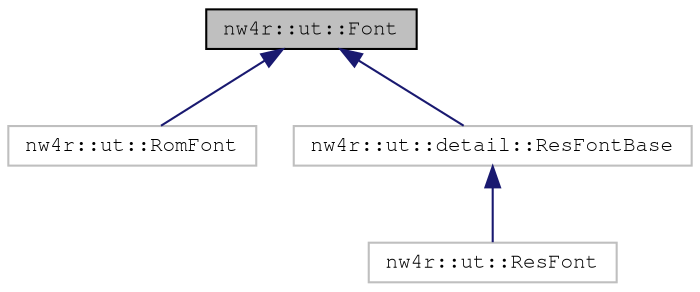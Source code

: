 digraph "nw4r::ut::Font"
{
 // LATEX_PDF_SIZE
  edge [fontname="FreeMono",fontsize="10",labelfontname="FreeMono",labelfontsize="10"];
  node [fontname="FreeMono",fontsize="10",shape=record];
  Node1 [label="nw4r::ut::Font",height=0.2,width=0.4,color="black", fillcolor="grey75", style="filled", fontcolor="black",tooltip=" "];
  Node1 -> Node2 [dir="back",color="midnightblue",fontsize="10",style="solid",fontname="FreeMono"];
  Node2 [label="nw4r::ut::RomFont",height=0.2,width=0.4,color="grey75", fillcolor="white", style="filled",URL="$structnw4r_1_1ut_1_1_rom_font.html",tooltip=" "];
  Node1 -> Node3 [dir="back",color="midnightblue",fontsize="10",style="solid",fontname="FreeMono"];
  Node3 [label="nw4r::ut::detail::ResFontBase",height=0.2,width=0.4,color="grey75", fillcolor="white", style="filled",URL="$structnw4r_1_1ut_1_1detail_1_1_res_font_base.html",tooltip=" "];
  Node3 -> Node4 [dir="back",color="midnightblue",fontsize="10",style="solid",fontname="FreeMono"];
  Node4 [label="nw4r::ut::ResFont",height=0.2,width=0.4,color="grey75", fillcolor="white", style="filled",URL="$structnw4r_1_1ut_1_1_res_font.html",tooltip=" "];
}
